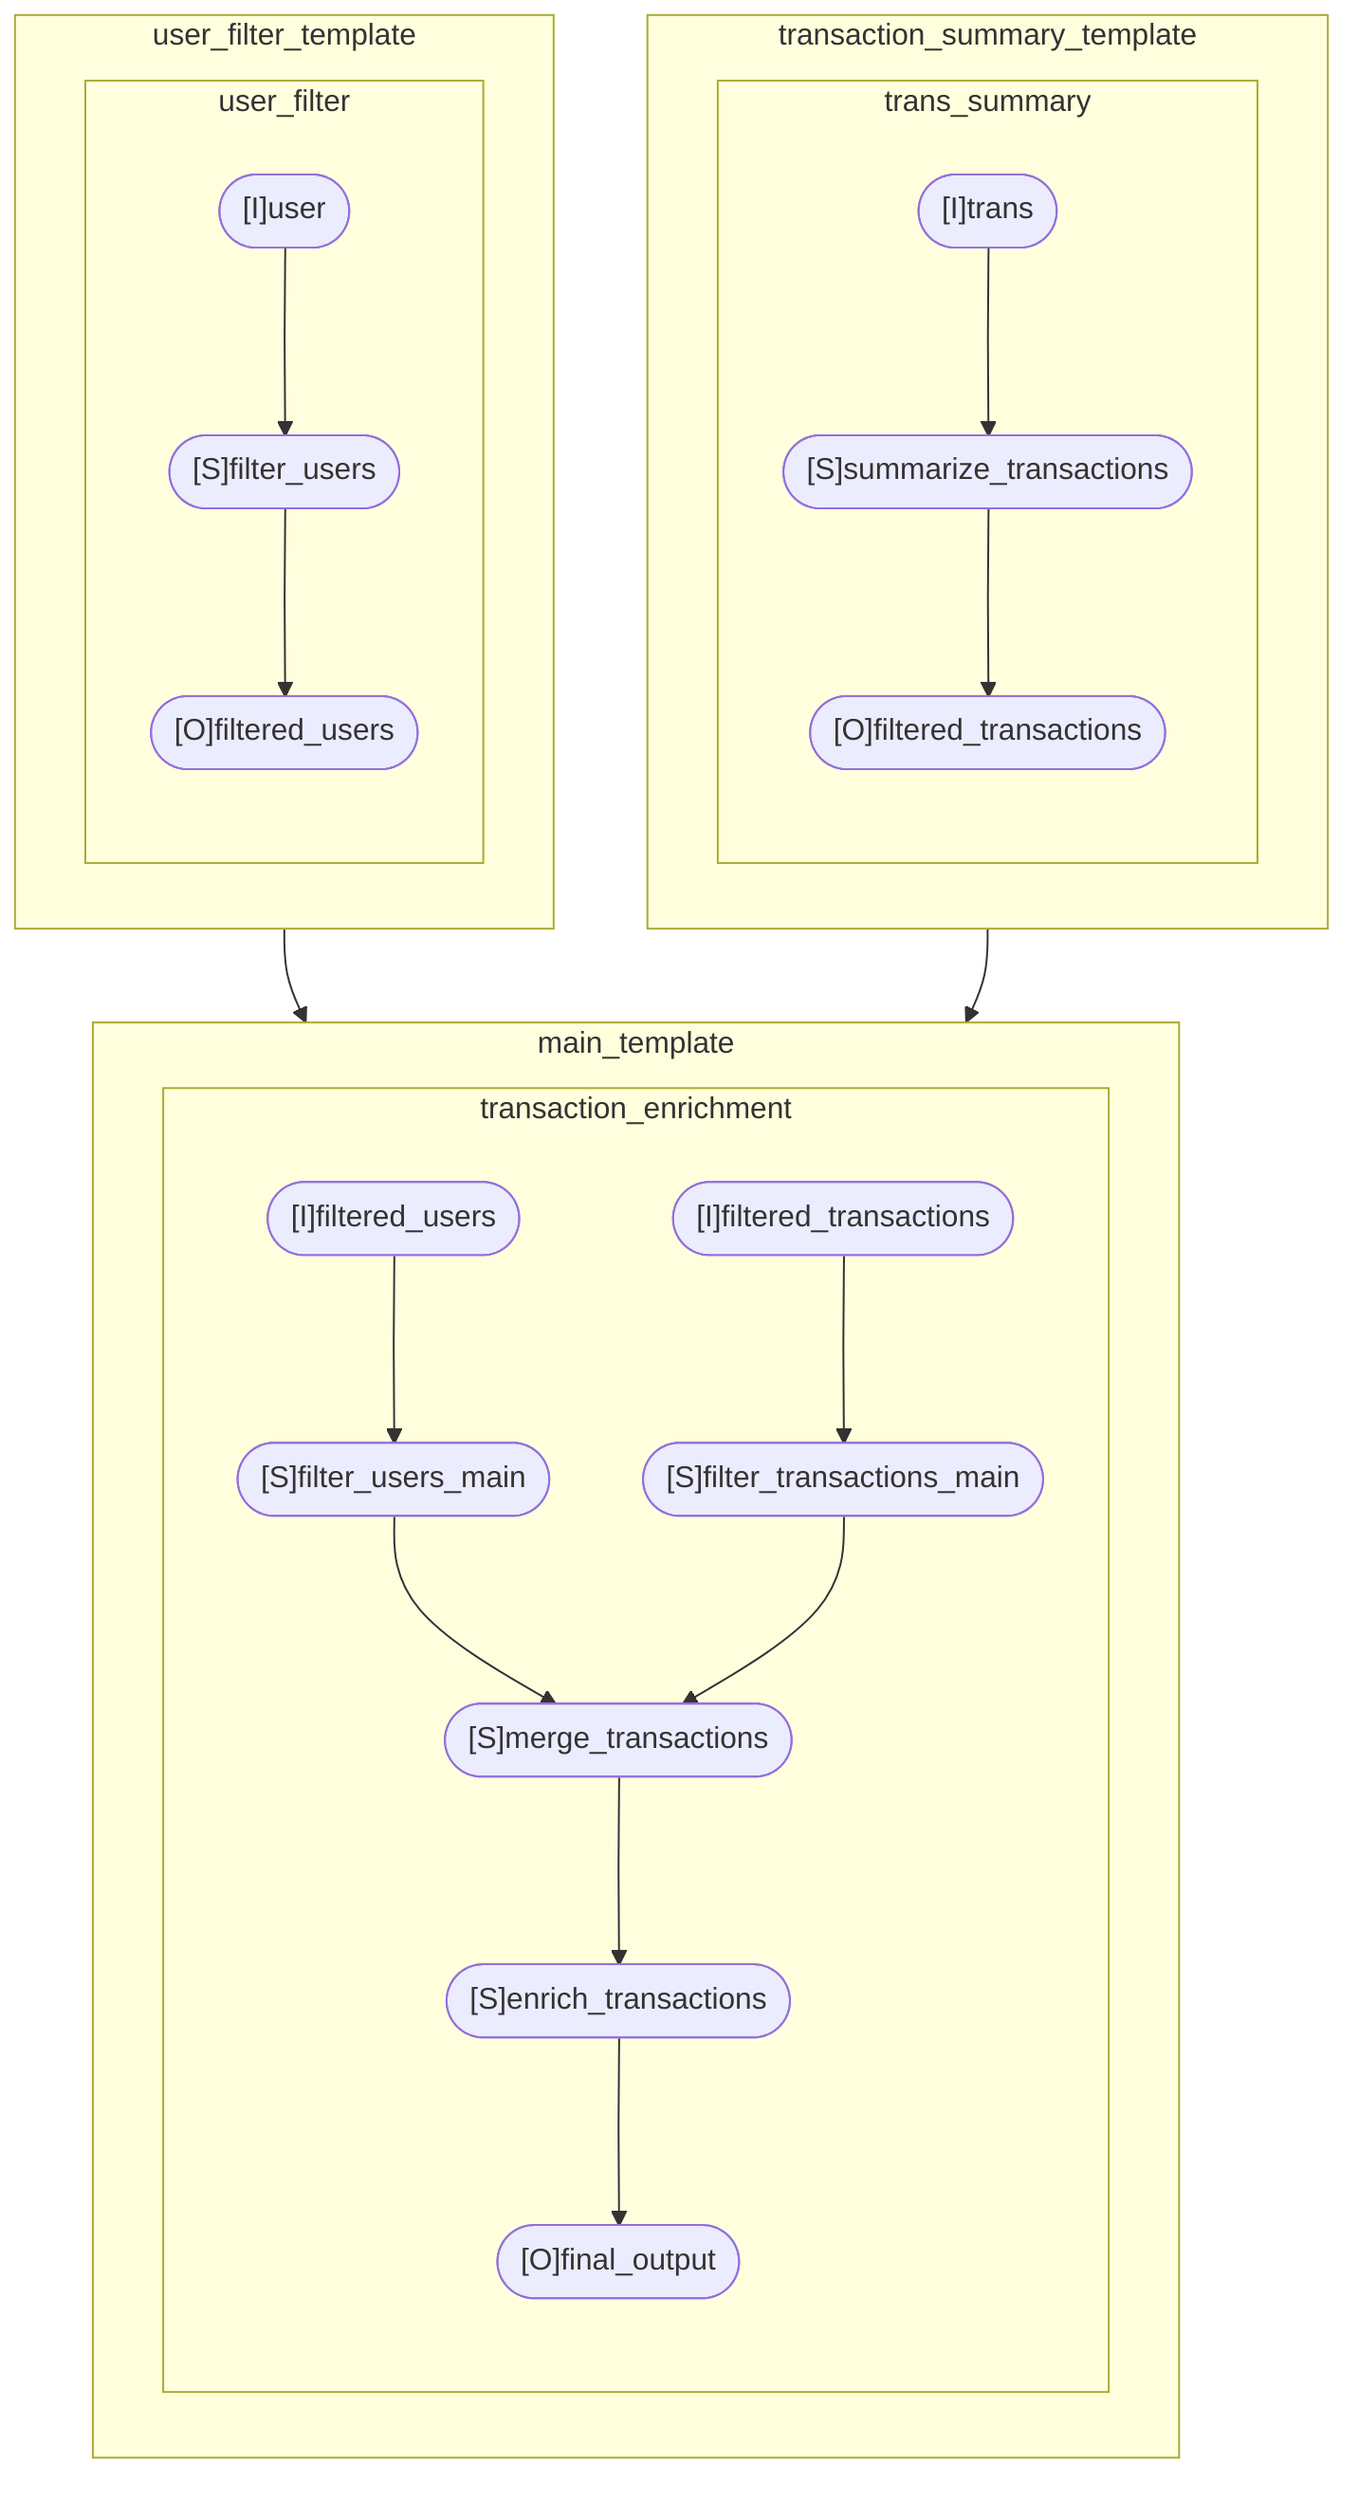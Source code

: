 graph TB
%% Nodes
%% Template: user_filter_template
subgraph T_user_filter_template ["user_filter_template"]
  %% Process: user_filter
  subgraph P_user_filter ["user_filter"]
    I_user_filter_template__user(["[I]user"])
    S_user_filter_template__filter_users(["[S]filter_users"])
    O_user_filter_template__filtered_users(["[O]filtered_users"])
    I_user_filter_template__user --> S_user_filter_template__filter_users
    S_user_filter_template__filter_users --> O_user_filter_template__filtered_users
  end
end
%% Template: transaction_summary_template
subgraph T_transaction_summary_template ["transaction_summary_template"]
  %% Process: trans_summary
  subgraph P_trans_summary ["trans_summary"]
    I_transaction_summary_template__trans(["[I]trans"])
    S_transaction_summary_template__summarize_transactions(["[S]summarize_transactions"])
    O_transaction_summary_template__filtered_transactions(["[O]filtered_transactions"])
    I_transaction_summary_template__trans --> S_transaction_summary_template__summarize_transactions
    S_transaction_summary_template__summarize_transactions --> O_transaction_summary_template__filtered_transactions
  end
end
%% Template: main_template
subgraph T_main_template ["main_template"]
  %% Process: transaction_enrichment
  subgraph P_transaction_enrichment ["transaction_enrichment"]
    I_main_template__filtered_users(["[I]filtered_users"])
    I_main_template__filtered_transactions(["[I]filtered_transactions"])
    S_main_template__filter_users_main(["[S]filter_users_main"])
    S_main_template__filter_transactions_main(["[S]filter_transactions_main"])
    S_main_template__merge_transactions(["[S]merge_transactions"])
    S_main_template__enrich_transactions(["[S]enrich_transactions"])
    O_main_template__final_output(["[O]final_output"])
    I_main_template__filtered_users --> S_main_template__filter_users_main
    I_main_template__filtered_transactions --> S_main_template__filter_transactions_main
    S_main_template__filter_users_main --> S_main_template__merge_transactions
    S_main_template__filter_transactions_main --> S_main_template__merge_transactions
    S_main_template__merge_transactions --> S_main_template__enrich_transactions
    S_main_template__enrich_transactions --> O_main_template__final_output
  end
end
%% Template Dependencies
T_user_filter_template --> T_main_template
T_transaction_summary_template --> T_main_template
